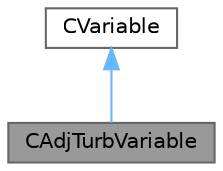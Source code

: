 digraph "CAdjTurbVariable"
{
 // LATEX_PDF_SIZE
  bgcolor="transparent";
  edge [fontname=Helvetica,fontsize=10,labelfontname=Helvetica,labelfontsize=10];
  node [fontname=Helvetica,fontsize=10,shape=box,height=0.2,width=0.4];
  Node1 [id="Node000001",label="CAdjTurbVariable",height=0.2,width=0.4,color="gray40", fillcolor="grey60", style="filled", fontcolor="black",tooltip="Main class for defining the variables of the adjoint turbulence model."];
  Node2 -> Node1 [id="edge1_Node000001_Node000002",dir="back",color="steelblue1",style="solid",tooltip=" "];
  Node2 [id="Node000002",label="CVariable",height=0.2,width=0.4,color="gray40", fillcolor="white", style="filled",URL="$classCVariable.html",tooltip="Main class for defining the variables."];
}
